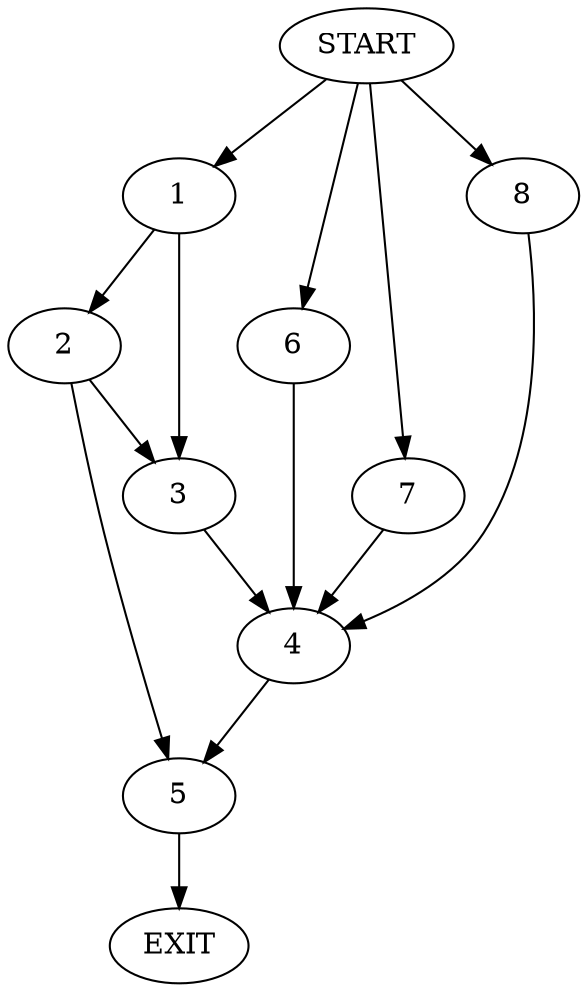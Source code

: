 digraph {
0 [label="START"]
9 [label="EXIT"]
0 -> 1
1 -> 2
1 -> 3
3 -> 4
2 -> 5
2 -> 3
5 -> 9
4 -> 5
0 -> 6
6 -> 4
0 -> 7
7 -> 4
0 -> 8
8 -> 4
}

